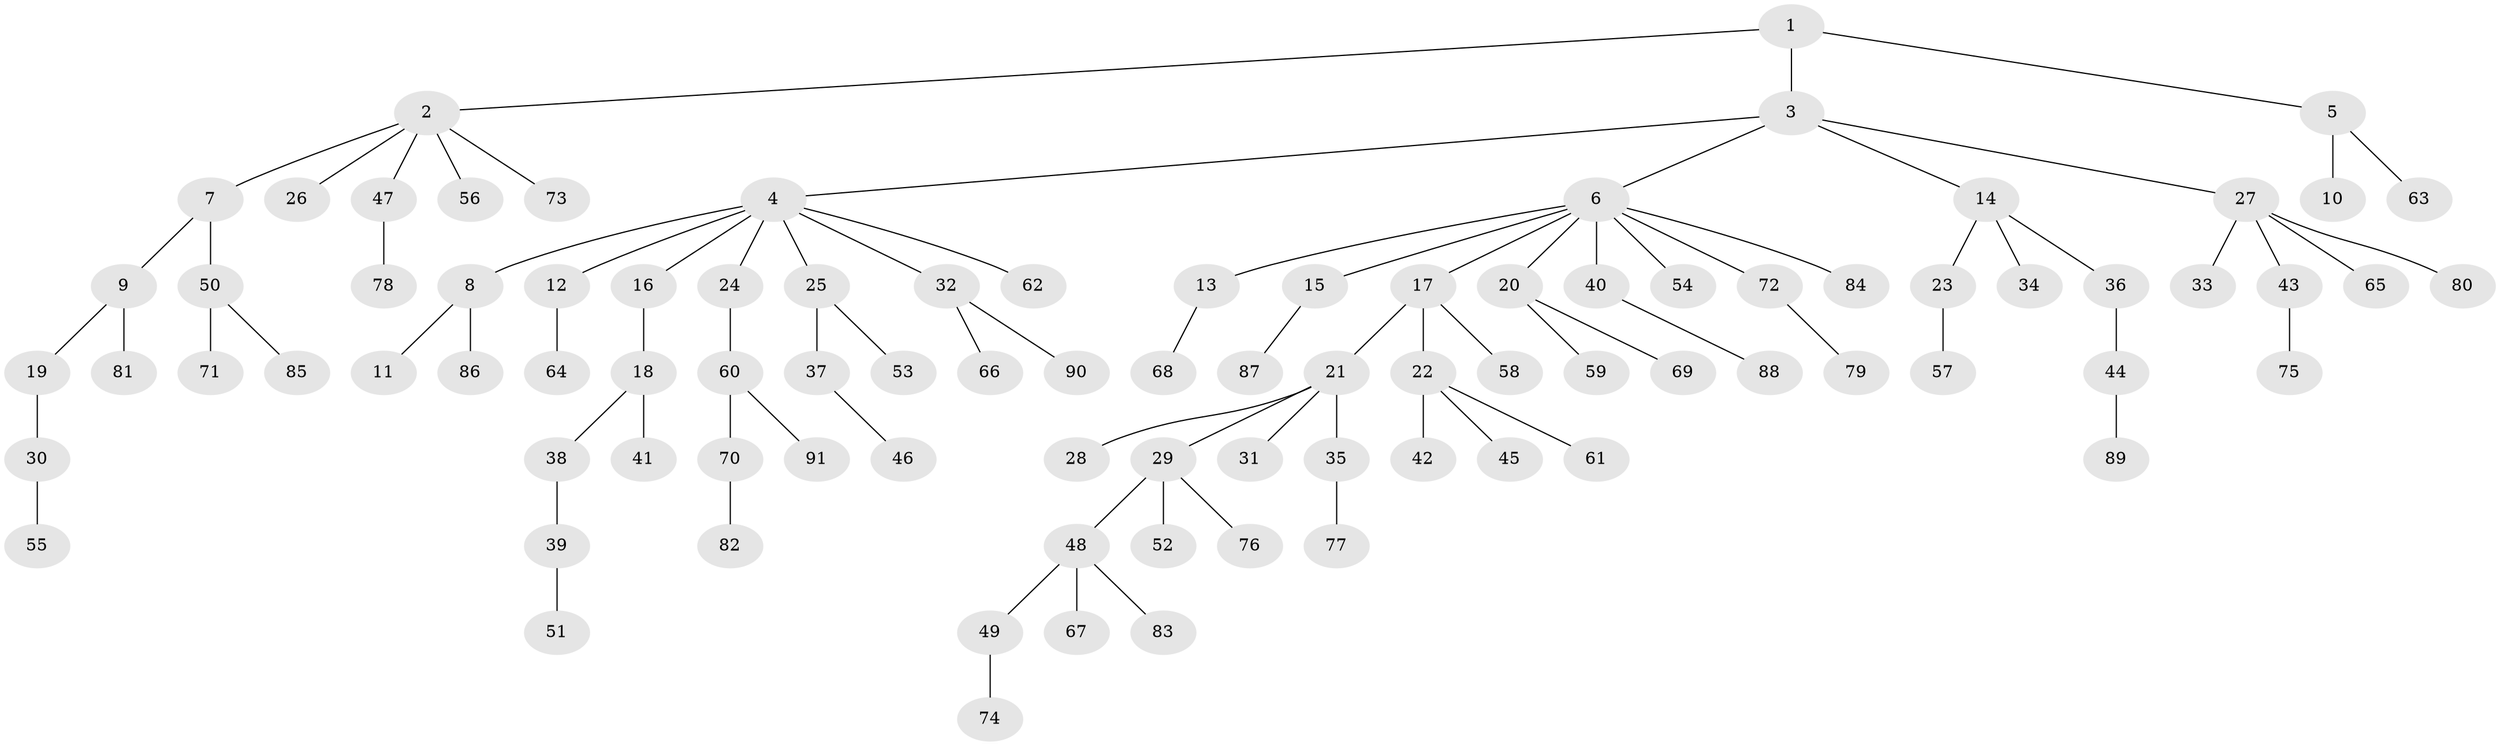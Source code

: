 // Generated by graph-tools (version 1.1) at 2025/52/03/09/25 04:52:37]
// undirected, 91 vertices, 90 edges
graph export_dot {
graph [start="1"]
  node [color=gray90,style=filled];
  1;
  2;
  3;
  4;
  5;
  6;
  7;
  8;
  9;
  10;
  11;
  12;
  13;
  14;
  15;
  16;
  17;
  18;
  19;
  20;
  21;
  22;
  23;
  24;
  25;
  26;
  27;
  28;
  29;
  30;
  31;
  32;
  33;
  34;
  35;
  36;
  37;
  38;
  39;
  40;
  41;
  42;
  43;
  44;
  45;
  46;
  47;
  48;
  49;
  50;
  51;
  52;
  53;
  54;
  55;
  56;
  57;
  58;
  59;
  60;
  61;
  62;
  63;
  64;
  65;
  66;
  67;
  68;
  69;
  70;
  71;
  72;
  73;
  74;
  75;
  76;
  77;
  78;
  79;
  80;
  81;
  82;
  83;
  84;
  85;
  86;
  87;
  88;
  89;
  90;
  91;
  1 -- 2;
  1 -- 3;
  1 -- 5;
  2 -- 7;
  2 -- 26;
  2 -- 47;
  2 -- 56;
  2 -- 73;
  3 -- 4;
  3 -- 6;
  3 -- 14;
  3 -- 27;
  4 -- 8;
  4 -- 12;
  4 -- 16;
  4 -- 24;
  4 -- 25;
  4 -- 32;
  4 -- 62;
  5 -- 10;
  5 -- 63;
  6 -- 13;
  6 -- 15;
  6 -- 17;
  6 -- 20;
  6 -- 40;
  6 -- 54;
  6 -- 72;
  6 -- 84;
  7 -- 9;
  7 -- 50;
  8 -- 11;
  8 -- 86;
  9 -- 19;
  9 -- 81;
  12 -- 64;
  13 -- 68;
  14 -- 23;
  14 -- 34;
  14 -- 36;
  15 -- 87;
  16 -- 18;
  17 -- 21;
  17 -- 22;
  17 -- 58;
  18 -- 38;
  18 -- 41;
  19 -- 30;
  20 -- 59;
  20 -- 69;
  21 -- 28;
  21 -- 29;
  21 -- 31;
  21 -- 35;
  22 -- 42;
  22 -- 45;
  22 -- 61;
  23 -- 57;
  24 -- 60;
  25 -- 37;
  25 -- 53;
  27 -- 33;
  27 -- 43;
  27 -- 65;
  27 -- 80;
  29 -- 48;
  29 -- 52;
  29 -- 76;
  30 -- 55;
  32 -- 66;
  32 -- 90;
  35 -- 77;
  36 -- 44;
  37 -- 46;
  38 -- 39;
  39 -- 51;
  40 -- 88;
  43 -- 75;
  44 -- 89;
  47 -- 78;
  48 -- 49;
  48 -- 67;
  48 -- 83;
  49 -- 74;
  50 -- 71;
  50 -- 85;
  60 -- 70;
  60 -- 91;
  70 -- 82;
  72 -- 79;
}

